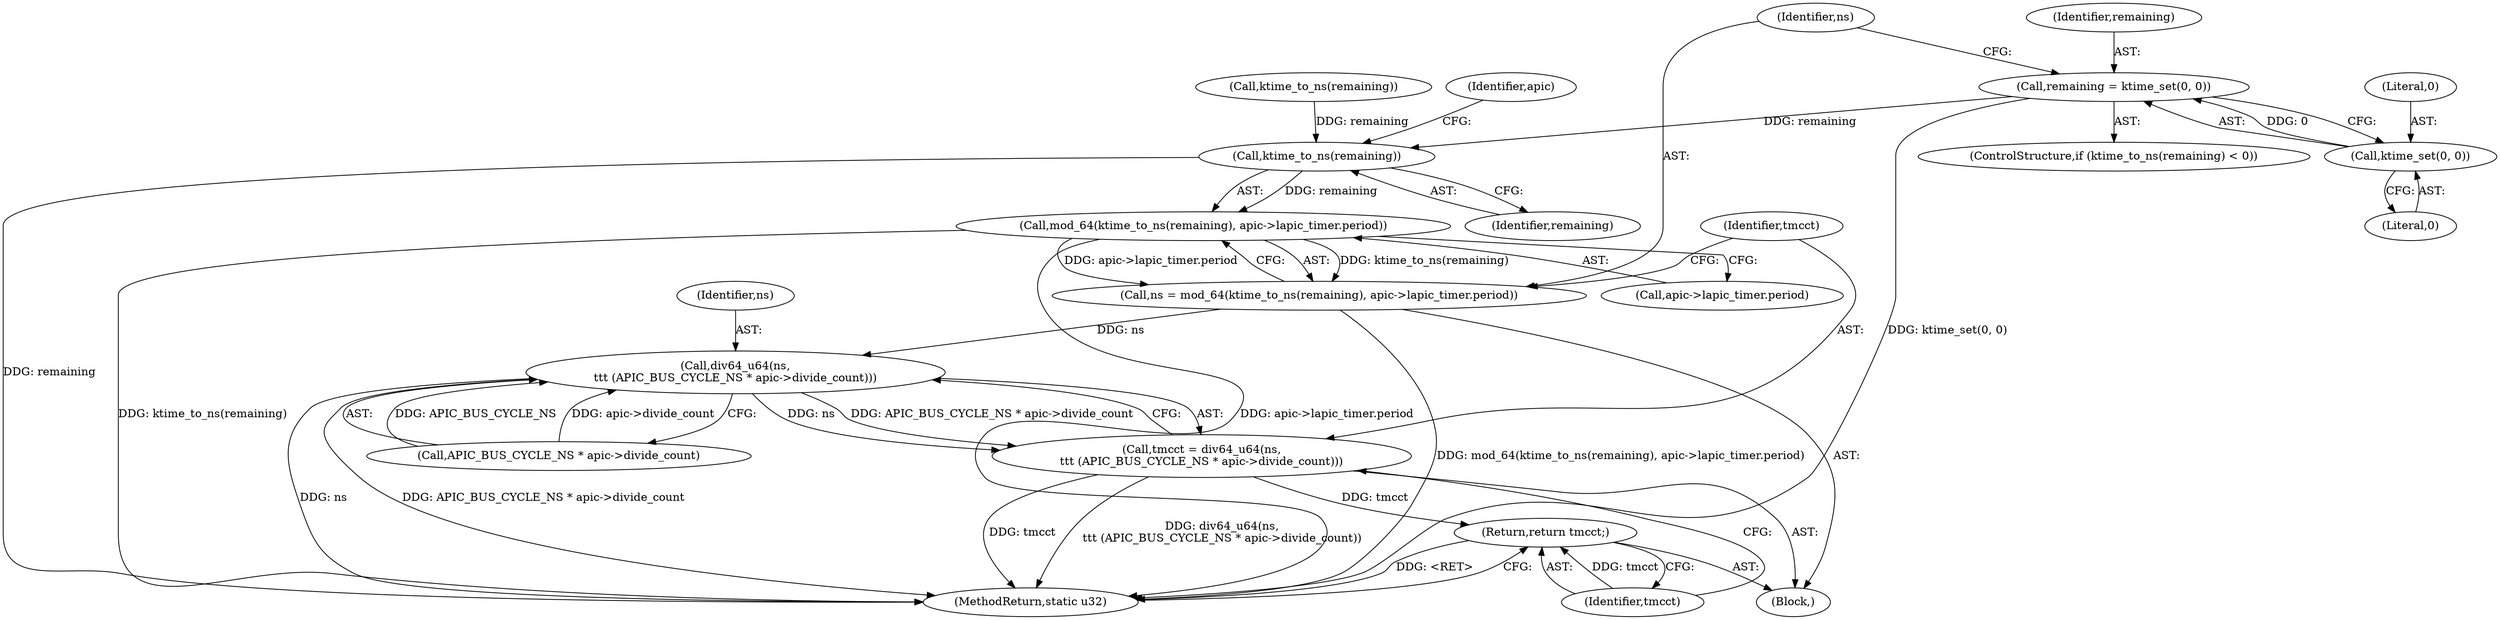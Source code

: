 digraph "0_linux_b963a22e6d1a266a67e9eecc88134713fd54775c@API" {
"1000133" [label="(Call,remaining = ktime_set(0, 0))"];
"1000135" [label="(Call,ktime_set(0, 0))"];
"1000141" [label="(Call,ktime_to_ns(remaining))"];
"1000140" [label="(Call,mod_64(ktime_to_ns(remaining), apic->lapic_timer.period))"];
"1000138" [label="(Call,ns = mod_64(ktime_to_ns(remaining), apic->lapic_timer.period))"];
"1000150" [label="(Call,div64_u64(ns,\n\t\t\t (APIC_BUS_CYCLE_NS * apic->divide_count)))"];
"1000148" [label="(Call,tmcct = div64_u64(ns,\n\t\t\t (APIC_BUS_CYCLE_NS * apic->divide_count)))"];
"1000157" [label="(Return,return tmcct;)"];
"1000150" [label="(Call,div64_u64(ns,\n\t\t\t (APIC_BUS_CYCLE_NS * apic->divide_count)))"];
"1000136" [label="(Literal,0)"];
"1000138" [label="(Call,ns = mod_64(ktime_to_ns(remaining), apic->lapic_timer.period))"];
"1000139" [label="(Identifier,ns)"];
"1000133" [label="(Call,remaining = ktime_set(0, 0))"];
"1000137" [label="(Literal,0)"];
"1000142" [label="(Identifier,remaining)"];
"1000130" [label="(Call,ktime_to_ns(remaining))"];
"1000143" [label="(Call,apic->lapic_timer.period)"];
"1000157" [label="(Return,return tmcct;)"];
"1000158" [label="(Identifier,tmcct)"];
"1000134" [label="(Identifier,remaining)"];
"1000140" [label="(Call,mod_64(ktime_to_ns(remaining), apic->lapic_timer.period))"];
"1000151" [label="(Identifier,ns)"];
"1000152" [label="(Call,APIC_BUS_CYCLE_NS * apic->divide_count)"];
"1000159" [label="(MethodReturn,static u32)"];
"1000141" [label="(Call,ktime_to_ns(remaining))"];
"1000148" [label="(Call,tmcct = div64_u64(ns,\n\t\t\t (APIC_BUS_CYCLE_NS * apic->divide_count)))"];
"1000149" [label="(Identifier,tmcct)"];
"1000135" [label="(Call,ktime_set(0, 0))"];
"1000103" [label="(Block,)"];
"1000145" [label="(Identifier,apic)"];
"1000128" [label="(ControlStructure,if (ktime_to_ns(remaining) < 0))"];
"1000133" -> "1000128"  [label="AST: "];
"1000133" -> "1000135"  [label="CFG: "];
"1000134" -> "1000133"  [label="AST: "];
"1000135" -> "1000133"  [label="AST: "];
"1000139" -> "1000133"  [label="CFG: "];
"1000133" -> "1000159"  [label="DDG: ktime_set(0, 0)"];
"1000135" -> "1000133"  [label="DDG: 0"];
"1000133" -> "1000141"  [label="DDG: remaining"];
"1000135" -> "1000137"  [label="CFG: "];
"1000136" -> "1000135"  [label="AST: "];
"1000137" -> "1000135"  [label="AST: "];
"1000141" -> "1000140"  [label="AST: "];
"1000141" -> "1000142"  [label="CFG: "];
"1000142" -> "1000141"  [label="AST: "];
"1000145" -> "1000141"  [label="CFG: "];
"1000141" -> "1000159"  [label="DDG: remaining"];
"1000141" -> "1000140"  [label="DDG: remaining"];
"1000130" -> "1000141"  [label="DDG: remaining"];
"1000140" -> "1000138"  [label="AST: "];
"1000140" -> "1000143"  [label="CFG: "];
"1000143" -> "1000140"  [label="AST: "];
"1000138" -> "1000140"  [label="CFG: "];
"1000140" -> "1000159"  [label="DDG: ktime_to_ns(remaining)"];
"1000140" -> "1000159"  [label="DDG: apic->lapic_timer.period"];
"1000140" -> "1000138"  [label="DDG: ktime_to_ns(remaining)"];
"1000140" -> "1000138"  [label="DDG: apic->lapic_timer.period"];
"1000138" -> "1000103"  [label="AST: "];
"1000139" -> "1000138"  [label="AST: "];
"1000149" -> "1000138"  [label="CFG: "];
"1000138" -> "1000159"  [label="DDG: mod_64(ktime_to_ns(remaining), apic->lapic_timer.period)"];
"1000138" -> "1000150"  [label="DDG: ns"];
"1000150" -> "1000148"  [label="AST: "];
"1000150" -> "1000152"  [label="CFG: "];
"1000151" -> "1000150"  [label="AST: "];
"1000152" -> "1000150"  [label="AST: "];
"1000148" -> "1000150"  [label="CFG: "];
"1000150" -> "1000159"  [label="DDG: ns"];
"1000150" -> "1000159"  [label="DDG: APIC_BUS_CYCLE_NS * apic->divide_count"];
"1000150" -> "1000148"  [label="DDG: ns"];
"1000150" -> "1000148"  [label="DDG: APIC_BUS_CYCLE_NS * apic->divide_count"];
"1000152" -> "1000150"  [label="DDG: APIC_BUS_CYCLE_NS"];
"1000152" -> "1000150"  [label="DDG: apic->divide_count"];
"1000148" -> "1000103"  [label="AST: "];
"1000149" -> "1000148"  [label="AST: "];
"1000158" -> "1000148"  [label="CFG: "];
"1000148" -> "1000159"  [label="DDG: div64_u64(ns,\n\t\t\t (APIC_BUS_CYCLE_NS * apic->divide_count))"];
"1000148" -> "1000159"  [label="DDG: tmcct"];
"1000148" -> "1000157"  [label="DDG: tmcct"];
"1000157" -> "1000103"  [label="AST: "];
"1000157" -> "1000158"  [label="CFG: "];
"1000158" -> "1000157"  [label="AST: "];
"1000159" -> "1000157"  [label="CFG: "];
"1000157" -> "1000159"  [label="DDG: <RET>"];
"1000158" -> "1000157"  [label="DDG: tmcct"];
}
